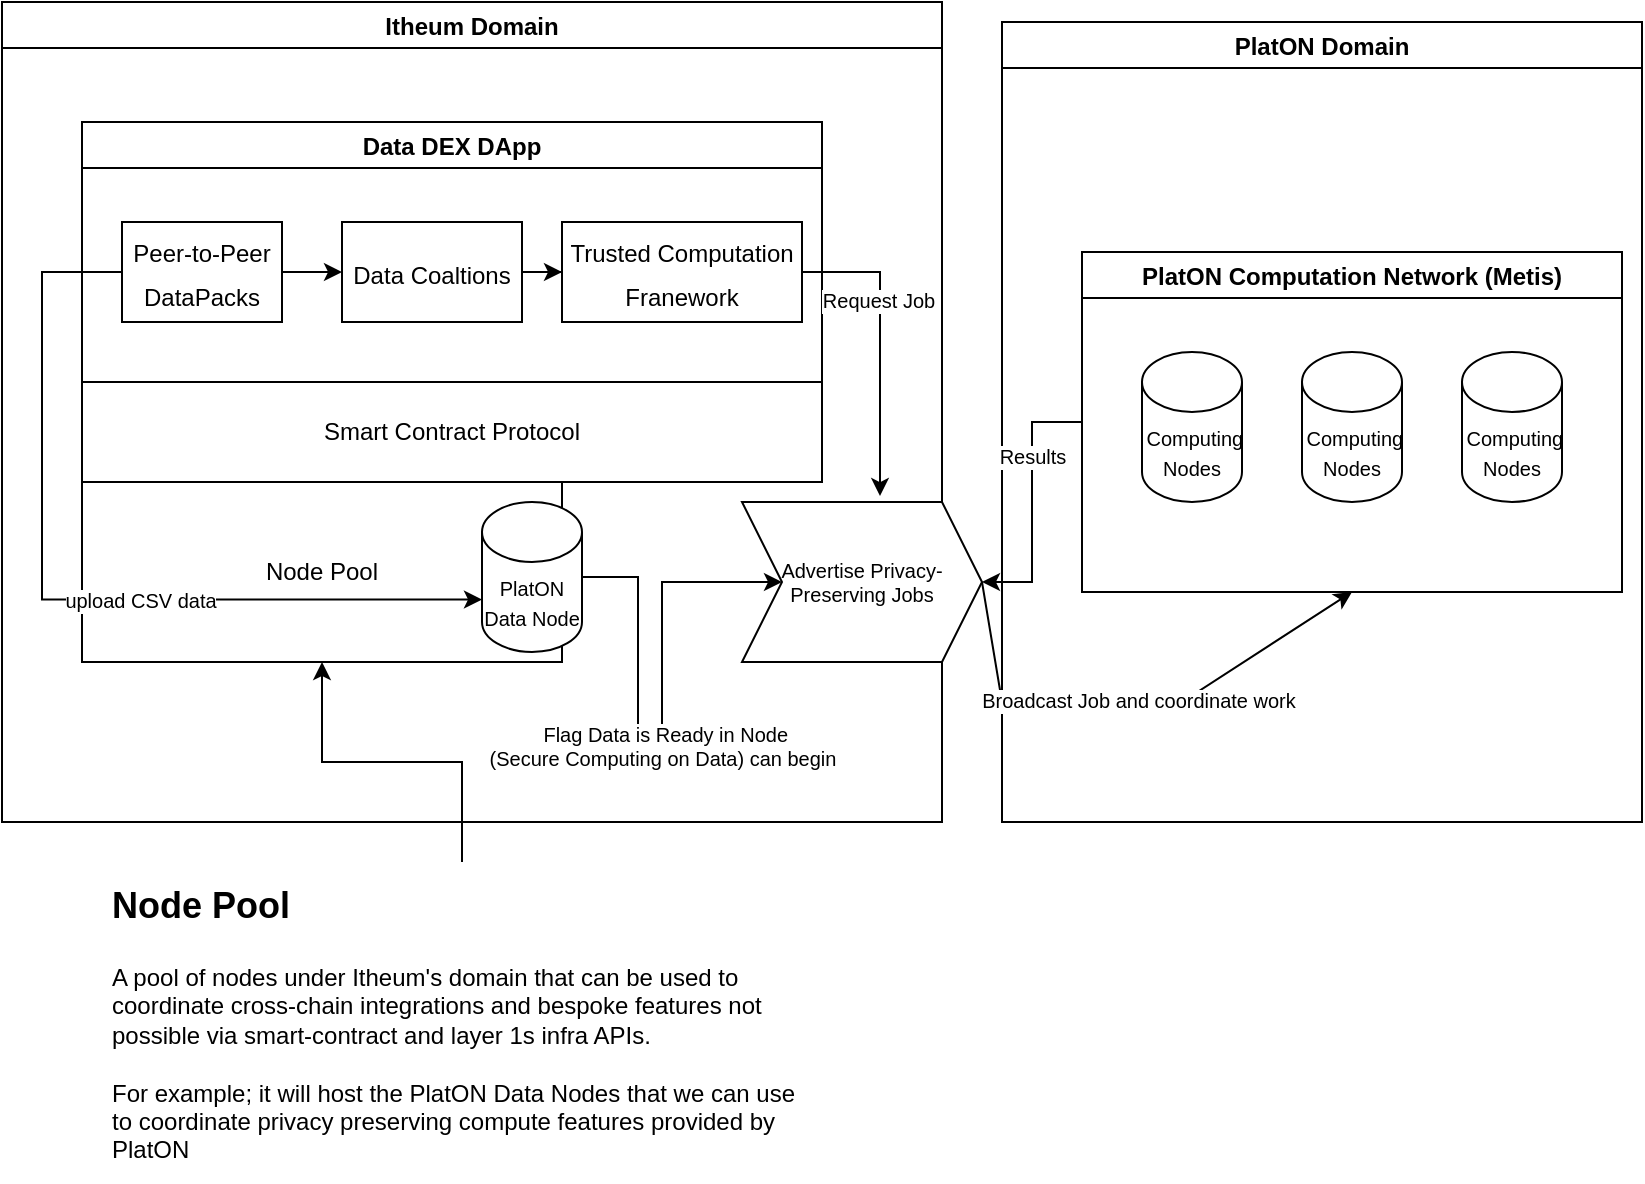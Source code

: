 <mxfile version="15.8.6" type="github">
  <diagram id="gS-pdmRVgv5sBDelOKFj" name="Page-1">
    <mxGraphModel dx="1666" dy="801" grid="1" gridSize="10" guides="1" tooltips="1" connect="1" arrows="1" fold="1" page="1" pageScale="1" pageWidth="850" pageHeight="1100" math="0" shadow="0">
      <root>
        <mxCell id="0" />
        <mxCell id="1" parent="0" />
        <mxCell id="vCPlBNf2952G7V-WbvkT-1" value="Itheum Domain" style="swimlane;" vertex="1" parent="1">
          <mxGeometry x="20" y="80" width="470" height="410" as="geometry" />
        </mxCell>
        <mxCell id="vCPlBNf2952G7V-WbvkT-6" value="Data DEX DApp" style="swimlane;" vertex="1" parent="vCPlBNf2952G7V-WbvkT-1">
          <mxGeometry x="40" y="60" width="370" height="130" as="geometry" />
        </mxCell>
        <mxCell id="vCPlBNf2952G7V-WbvkT-40" value="" style="edgeStyle=orthogonalEdgeStyle;rounded=0;orthogonalLoop=1;jettySize=auto;html=1;fontSize=10;" edge="1" parent="vCPlBNf2952G7V-WbvkT-6" source="vCPlBNf2952G7V-WbvkT-14" target="vCPlBNf2952G7V-WbvkT-39">
          <mxGeometry relative="1" as="geometry" />
        </mxCell>
        <mxCell id="vCPlBNf2952G7V-WbvkT-14" value="&lt;font style=&quot;font-size: 12px&quot;&gt;Data Coaltions&lt;/font&gt;" style="rounded=0;whiteSpace=wrap;html=1;fontSize=18;" vertex="1" parent="vCPlBNf2952G7V-WbvkT-6">
          <mxGeometry x="130" y="50" width="90" height="50" as="geometry" />
        </mxCell>
        <mxCell id="vCPlBNf2952G7V-WbvkT-22" value="" style="edgeStyle=orthogonalEdgeStyle;rounded=0;orthogonalLoop=1;jettySize=auto;html=1;fontSize=12;" edge="1" parent="vCPlBNf2952G7V-WbvkT-6" source="vCPlBNf2952G7V-WbvkT-21" target="vCPlBNf2952G7V-WbvkT-14">
          <mxGeometry relative="1" as="geometry" />
        </mxCell>
        <mxCell id="vCPlBNf2952G7V-WbvkT-21" value="&lt;font style=&quot;font-size: 12px&quot;&gt;Peer-to-Peer DataPacks&lt;/font&gt;" style="rounded=0;whiteSpace=wrap;html=1;fontSize=18;" vertex="1" parent="vCPlBNf2952G7V-WbvkT-6">
          <mxGeometry x="20" y="50" width="80" height="50" as="geometry" />
        </mxCell>
        <mxCell id="vCPlBNf2952G7V-WbvkT-39" value="&lt;font style=&quot;font-size: 12px&quot;&gt;Trusted Computation Franework&lt;/font&gt;" style="rounded=0;whiteSpace=wrap;html=1;fontSize=18;" vertex="1" parent="vCPlBNf2952G7V-WbvkT-6">
          <mxGeometry x="240" y="50" width="120" height="50" as="geometry" />
        </mxCell>
        <mxCell id="vCPlBNf2952G7V-WbvkT-7" value="Smart Contract Protocol" style="rounded=0;whiteSpace=wrap;html=1;" vertex="1" parent="vCPlBNf2952G7V-WbvkT-1">
          <mxGeometry x="40" y="190" width="370" height="50" as="geometry" />
        </mxCell>
        <mxCell id="vCPlBNf2952G7V-WbvkT-9" value="Node Pool" style="rounded=0;whiteSpace=wrap;html=1;" vertex="1" parent="vCPlBNf2952G7V-WbvkT-1">
          <mxGeometry x="40" y="240" width="240" height="90" as="geometry" />
        </mxCell>
        <mxCell id="vCPlBNf2952G7V-WbvkT-23" value="&lt;font style=&quot;font-size: 10px&quot;&gt;PlatON Data Node&lt;/font&gt;" style="shape=cylinder3;whiteSpace=wrap;html=1;boundedLbl=1;backgroundOutline=1;size=15;fontSize=12;" vertex="1" parent="vCPlBNf2952G7V-WbvkT-1">
          <mxGeometry x="240" y="250" width="50" height="75" as="geometry" />
        </mxCell>
        <mxCell id="vCPlBNf2952G7V-WbvkT-30" style="edgeStyle=orthogonalEdgeStyle;rounded=0;orthogonalLoop=1;jettySize=auto;html=1;exitX=0;exitY=0.5;exitDx=0;exitDy=0;entryX=0;entryY=0;entryDx=0;entryDy=48.75;entryPerimeter=0;fontSize=10;" edge="1" parent="vCPlBNf2952G7V-WbvkT-1" source="vCPlBNf2952G7V-WbvkT-21" target="vCPlBNf2952G7V-WbvkT-23">
          <mxGeometry relative="1" as="geometry">
            <Array as="points">
              <mxPoint x="20" y="135" />
              <mxPoint x="20" y="299" />
            </Array>
          </mxGeometry>
        </mxCell>
        <mxCell id="vCPlBNf2952G7V-WbvkT-31" value="upload CSV data" style="edgeLabel;html=1;align=center;verticalAlign=middle;resizable=0;points=[];fontSize=10;" vertex="1" connectable="0" parent="vCPlBNf2952G7V-WbvkT-30">
          <mxGeometry x="0.193" relative="1" as="geometry">
            <mxPoint as="offset" />
          </mxGeometry>
        </mxCell>
        <mxCell id="vCPlBNf2952G7V-WbvkT-28" value="Advertise Privacy-Preserving Jobs" style="shape=step;perimeter=stepPerimeter;whiteSpace=wrap;html=1;fixedSize=1;fontSize=10;" vertex="1" parent="vCPlBNf2952G7V-WbvkT-1">
          <mxGeometry x="370" y="250" width="120" height="80" as="geometry" />
        </mxCell>
        <mxCell id="vCPlBNf2952G7V-WbvkT-34" style="edgeStyle=orthogonalEdgeStyle;rounded=0;orthogonalLoop=1;jettySize=auto;html=1;exitX=1;exitY=0.5;exitDx=0;exitDy=0;exitPerimeter=0;entryX=0;entryY=0.5;entryDx=0;entryDy=0;fontSize=10;" edge="1" parent="vCPlBNf2952G7V-WbvkT-1" source="vCPlBNf2952G7V-WbvkT-23" target="vCPlBNf2952G7V-WbvkT-28">
          <mxGeometry relative="1" as="geometry">
            <Array as="points">
              <mxPoint x="318" y="288" />
              <mxPoint x="318" y="380" />
              <mxPoint x="330" y="380" />
              <mxPoint x="330" y="290" />
            </Array>
          </mxGeometry>
        </mxCell>
        <mxCell id="vCPlBNf2952G7V-WbvkT-35" value="&amp;nbsp;Flag Data is Ready in Node &lt;br&gt;(Secure Computing on Data) can begin" style="edgeLabel;html=1;align=center;verticalAlign=middle;resizable=0;points=[];fontSize=10;" vertex="1" connectable="0" parent="vCPlBNf2952G7V-WbvkT-34">
          <mxGeometry x="-0.006" y="1" relative="1" as="geometry">
            <mxPoint x="1" as="offset" />
          </mxGeometry>
        </mxCell>
        <mxCell id="vCPlBNf2952G7V-WbvkT-42" style="edgeStyle=orthogonalEdgeStyle;rounded=0;orthogonalLoop=1;jettySize=auto;html=1;exitX=1;exitY=0.5;exitDx=0;exitDy=0;entryX=0.575;entryY=-0.037;entryDx=0;entryDy=0;entryPerimeter=0;fontSize=10;" edge="1" parent="vCPlBNf2952G7V-WbvkT-1" source="vCPlBNf2952G7V-WbvkT-39" target="vCPlBNf2952G7V-WbvkT-28">
          <mxGeometry relative="1" as="geometry" />
        </mxCell>
        <mxCell id="vCPlBNf2952G7V-WbvkT-43" value="Request Job" style="edgeLabel;html=1;align=center;verticalAlign=middle;resizable=0;points=[];fontSize=10;" vertex="1" connectable="0" parent="vCPlBNf2952G7V-WbvkT-42">
          <mxGeometry x="-0.298" y="-1" relative="1" as="geometry">
            <mxPoint as="offset" />
          </mxGeometry>
        </mxCell>
        <mxCell id="vCPlBNf2952G7V-WbvkT-5" value="PlatON Domain" style="swimlane;" vertex="1" parent="1">
          <mxGeometry x="520" y="90" width="320" height="400" as="geometry" />
        </mxCell>
        <mxCell id="vCPlBNf2952G7V-WbvkT-2" value="PlatON Computation Network (Metis)" style="swimlane;" vertex="1" parent="vCPlBNf2952G7V-WbvkT-5">
          <mxGeometry x="40" y="115" width="270" height="170" as="geometry" />
        </mxCell>
        <mxCell id="vCPlBNf2952G7V-WbvkT-25" value="&lt;font style=&quot;font-size: 10px&quot;&gt;&amp;nbsp;Computing Nodes&lt;/font&gt;" style="shape=cylinder3;whiteSpace=wrap;html=1;boundedLbl=1;backgroundOutline=1;size=15;fontSize=12;" vertex="1" parent="vCPlBNf2952G7V-WbvkT-2">
          <mxGeometry x="30" y="50" width="50" height="75" as="geometry" />
        </mxCell>
        <mxCell id="vCPlBNf2952G7V-WbvkT-26" value="&lt;font style=&quot;font-size: 10px&quot;&gt;&amp;nbsp;Computing Nodes&lt;/font&gt;" style="shape=cylinder3;whiteSpace=wrap;html=1;boundedLbl=1;backgroundOutline=1;size=15;fontSize=12;" vertex="1" parent="vCPlBNf2952G7V-WbvkT-2">
          <mxGeometry x="110" y="50" width="50" height="75" as="geometry" />
        </mxCell>
        <mxCell id="vCPlBNf2952G7V-WbvkT-27" value="&lt;font style=&quot;font-size: 10px&quot;&gt;&amp;nbsp;Computing Nodes&lt;/font&gt;" style="shape=cylinder3;whiteSpace=wrap;html=1;boundedLbl=1;backgroundOutline=1;size=15;fontSize=12;" vertex="1" parent="vCPlBNf2952G7V-WbvkT-2">
          <mxGeometry x="190" y="50" width="50" height="75" as="geometry" />
        </mxCell>
        <mxCell id="vCPlBNf2952G7V-WbvkT-13" style="edgeStyle=orthogonalEdgeStyle;rounded=0;orthogonalLoop=1;jettySize=auto;html=1;fontSize=18;" edge="1" parent="1" source="vCPlBNf2952G7V-WbvkT-12" target="vCPlBNf2952G7V-WbvkT-9">
          <mxGeometry relative="1" as="geometry" />
        </mxCell>
        <mxCell id="vCPlBNf2952G7V-WbvkT-12" value="&lt;h1&gt;&lt;font style=&quot;font-size: 18px&quot;&gt;Node Pool&lt;/font&gt;&lt;/h1&gt;&lt;p&gt;A pool of nodes under Itheum&#39;s domain that can be used to coordinate cross-chain integrations and bespoke features not possible via smart-contract and layer 1s infra APIs.&lt;br&gt;&lt;br&gt;For example; it will host the PlatON Data Nodes that we can use to coordinate privacy preserving compute features provided by PlatON&lt;/p&gt;" style="text;html=1;strokeColor=none;fillColor=none;spacing=5;spacingTop=-20;whiteSpace=wrap;overflow=hidden;rounded=0;" vertex="1" parent="1">
          <mxGeometry x="70" y="510" width="360" height="160" as="geometry" />
        </mxCell>
        <mxCell id="vCPlBNf2952G7V-WbvkT-37" value="" style="endArrow=classic;html=1;rounded=0;fontSize=10;entryX=0.5;entryY=1;entryDx=0;entryDy=0;exitX=1;exitY=0.5;exitDx=0;exitDy=0;" edge="1" parent="1" source="vCPlBNf2952G7V-WbvkT-28" target="vCPlBNf2952G7V-WbvkT-2">
          <mxGeometry width="50" height="50" relative="1" as="geometry">
            <mxPoint x="400" y="410" as="sourcePoint" />
            <mxPoint x="450" y="360" as="targetPoint" />
            <Array as="points">
              <mxPoint x="520" y="430" />
              <mxPoint x="610" y="430" />
            </Array>
          </mxGeometry>
        </mxCell>
        <mxCell id="vCPlBNf2952G7V-WbvkT-38" value="Broadcast Job and coordinate work" style="edgeLabel;html=1;align=center;verticalAlign=middle;resizable=0;points=[];fontSize=10;" vertex="1" connectable="0" parent="vCPlBNf2952G7V-WbvkT-37">
          <mxGeometry x="0.019" y="1" relative="1" as="geometry">
            <mxPoint as="offset" />
          </mxGeometry>
        </mxCell>
        <mxCell id="vCPlBNf2952G7V-WbvkT-44" style="edgeStyle=orthogonalEdgeStyle;rounded=0;orthogonalLoop=1;jettySize=auto;html=1;exitX=0;exitY=0.5;exitDx=0;exitDy=0;fontSize=10;" edge="1" parent="1" source="vCPlBNf2952G7V-WbvkT-2" target="vCPlBNf2952G7V-WbvkT-28">
          <mxGeometry relative="1" as="geometry" />
        </mxCell>
        <mxCell id="vCPlBNf2952G7V-WbvkT-45" value="Results" style="edgeLabel;html=1;align=center;verticalAlign=middle;resizable=0;points=[];fontSize=10;" vertex="1" connectable="0" parent="vCPlBNf2952G7V-WbvkT-44">
          <mxGeometry x="-0.354" relative="1" as="geometry">
            <mxPoint as="offset" />
          </mxGeometry>
        </mxCell>
      </root>
    </mxGraphModel>
  </diagram>
</mxfile>
